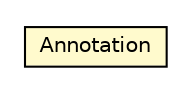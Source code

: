 #!/usr/local/bin/dot
#
# Class diagram 
# Generated by UMLGraph version 5.1 (http://www.umlgraph.org/)
#

digraph G {
	edge [fontname="Helvetica",fontsize=10,labelfontname="Helvetica",labelfontsize=10];
	node [fontname="Helvetica",fontsize=10,shape=plaintext];
	nodesep=0.25;
	ranksep=0.5;
	// pt.ist.fenixframework.dml.Annotation
	c17294 [label=<<table title="pt.ist.fenixframework.dml.Annotation" border="0" cellborder="1" cellspacing="0" cellpadding="2" port="p" bgcolor="lemonChiffon" href="./Annotation.html">
		<tr><td><table border="0" cellspacing="0" cellpadding="1">
<tr><td align="center" balign="center"> Annotation </td></tr>
		</table></td></tr>
		</table>>, fontname="Helvetica", fontcolor="black", fontsize=10.0];
}

